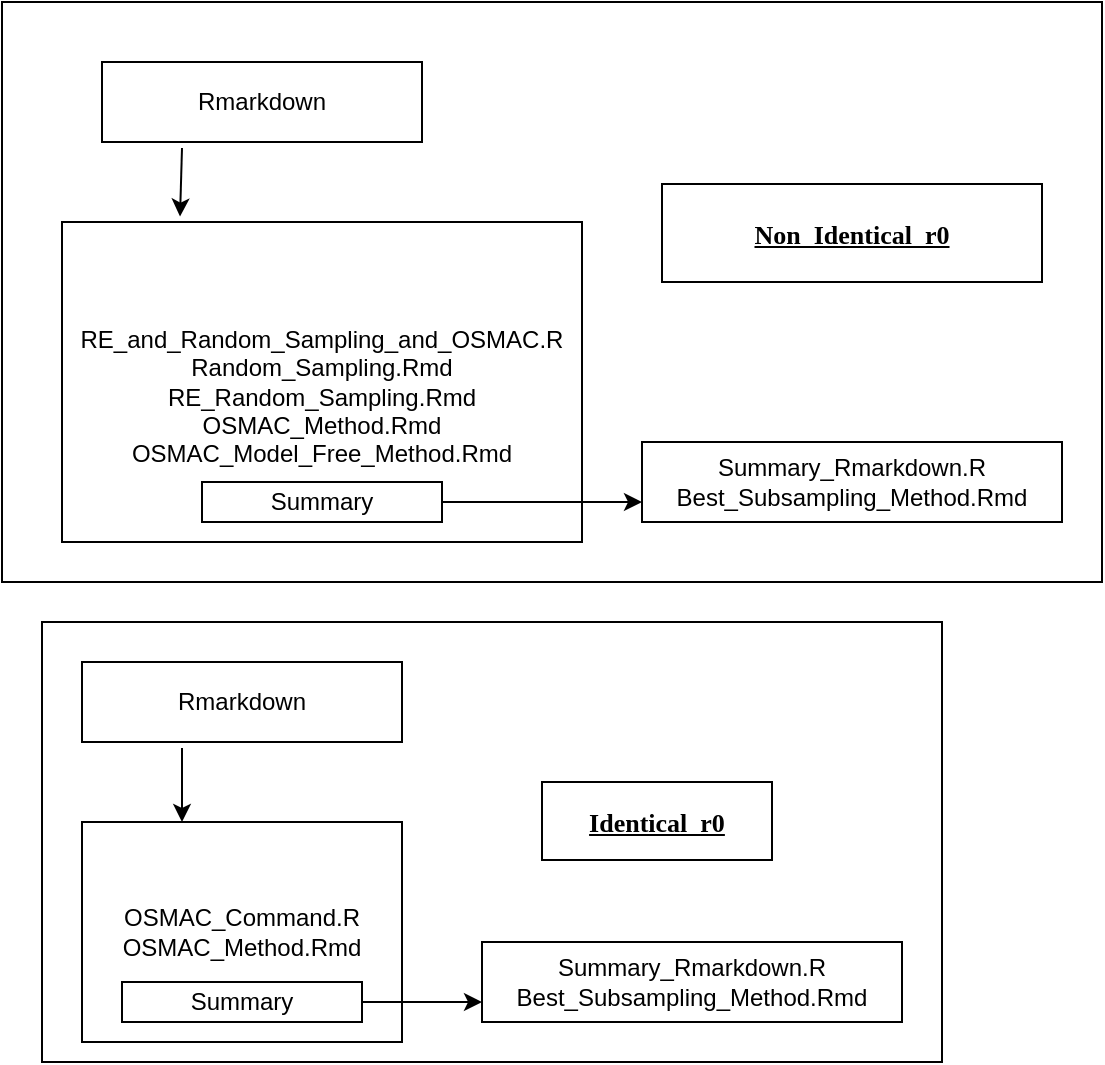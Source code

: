 <mxfile version="21.0.2" type="device"><diagram id="8vR417tkHnJh87FN72nS" name="Page-1"><mxGraphModel dx="1434" dy="696" grid="1" gridSize="10" guides="1" tooltips="1" connect="1" arrows="1" fold="1" page="1" pageScale="1" pageWidth="850" pageHeight="1400" math="0" shadow="0"><root><mxCell id="0"/><mxCell id="1" parent="0"/><mxCell id="Ro43C7Kya0B6kIFLH8Sn-13" value="" style="rounded=0;whiteSpace=wrap;html=1;fontFamily=Verdana;fontSize=13;fontColor=#000000;" parent="1" vertex="1"><mxGeometry x="90" y="1210" width="450" height="220" as="geometry"/></mxCell><mxCell id="Ro43C7Kya0B6kIFLH8Sn-12" value="" style="rounded=0;whiteSpace=wrap;html=1;fontFamily=Verdana;fontSize=13;fontColor=#000000;" parent="1" vertex="1"><mxGeometry x="70" y="900" width="550" height="290" as="geometry"/></mxCell><mxCell id="ocsSX62Ka2io_Oezb0eF-1" value="Rmarkdown" style="rounded=0;whiteSpace=wrap;html=1;" parent="1" vertex="1"><mxGeometry x="120" y="930" width="160" height="40" as="geometry"/></mxCell><mxCell id="ocsSX62Ka2io_Oezb0eF-4" value="&lt;br&gt;RE_and_Random_Sampling_and_OSMAC.R&lt;br&gt;Random_Sampling.Rmd&lt;br&gt;RE_Random_Sampling.Rmd&lt;br&gt;OSMAC_Method.Rmd&lt;br&gt;OSMAC_Model_Free_Method.Rmd" style="rounded=0;whiteSpace=wrap;html=1;" parent="1" vertex="1"><mxGeometry x="100" y="1010" width="260" height="160" as="geometry"/></mxCell><mxCell id="ocsSX62Ka2io_Oezb0eF-6" value="" style="endArrow=classic;html=1;entryX=0.227;entryY=-0.017;entryDx=0;entryDy=0;entryPerimeter=0;" parent="1" target="ocsSX62Ka2io_Oezb0eF-4" edge="1"><mxGeometry width="50" height="50" relative="1" as="geometry"><mxPoint x="160" y="973" as="sourcePoint"/><mxPoint x="160" y="1000" as="targetPoint"/></mxGeometry></mxCell><mxCell id="ocsSX62Ka2io_Oezb0eF-8" value="Summary" style="rounded=0;whiteSpace=wrap;html=1;" parent="1" vertex="1"><mxGeometry x="170" y="1140" width="120" height="20" as="geometry"/></mxCell><mxCell id="ocsSX62Ka2io_Oezb0eF-9" value="Summary_Rmarkdown.R&lt;br&gt;Best_Subsampling_Method.Rmd" style="rounded=0;whiteSpace=wrap;html=1;" parent="1" vertex="1"><mxGeometry x="390" y="1120" width="210" height="40" as="geometry"/></mxCell><mxCell id="ocsSX62Ka2io_Oezb0eF-11" value="" style="endArrow=classic;html=1;entryX=0;entryY=0.75;entryDx=0;entryDy=0;exitX=1;exitY=0.5;exitDx=0;exitDy=0;" parent="1" source="ocsSX62Ka2io_Oezb0eF-8" target="ocsSX62Ka2io_Oezb0eF-9" edge="1"><mxGeometry width="50" height="50" relative="1" as="geometry"><mxPoint x="290" y="1139.5" as="sourcePoint"/><mxPoint x="330" y="1139.5" as="targetPoint"/></mxGeometry></mxCell><mxCell id="Ro43C7Kya0B6kIFLH8Sn-1" value="&lt;b&gt;&lt;u&gt;Non_Identical_r0&lt;/u&gt;&lt;/b&gt;" style="rounded=0;whiteSpace=wrap;html=1;fontFamily=Verdana;fontSize=13;fontColor=#000000;" parent="1" vertex="1"><mxGeometry x="400" y="991" width="190" height="49" as="geometry"/></mxCell><mxCell id="Ro43C7Kya0B6kIFLH8Sn-2" value="Rmarkdown" style="rounded=0;whiteSpace=wrap;html=1;" parent="1" vertex="1"><mxGeometry x="110" y="1230" width="160" height="40" as="geometry"/></mxCell><mxCell id="Ro43C7Kya0B6kIFLH8Sn-5" value="OSMAC_Command.R&lt;br&gt;OSMAC_Method.Rmd" style="rounded=0;whiteSpace=wrap;html=1;" parent="1" vertex="1"><mxGeometry x="110" y="1310" width="160" height="110" as="geometry"/></mxCell><mxCell id="Ro43C7Kya0B6kIFLH8Sn-6" value="" style="endArrow=classic;html=1;" parent="1" edge="1"><mxGeometry width="50" height="50" relative="1" as="geometry"><mxPoint x="160" y="1273" as="sourcePoint"/><mxPoint x="160" y="1310" as="targetPoint"/></mxGeometry></mxCell><mxCell id="Ro43C7Kya0B6kIFLH8Sn-7" value="Summary" style="rounded=0;whiteSpace=wrap;html=1;" parent="1" vertex="1"><mxGeometry x="130" y="1390" width="120" height="20" as="geometry"/></mxCell><mxCell id="Ro43C7Kya0B6kIFLH8Sn-8" value="Summary_Rmarkdown.R&lt;br&gt;Best_Subsampling_Method.Rmd" style="rounded=0;whiteSpace=wrap;html=1;" parent="1" vertex="1"><mxGeometry x="310" y="1370" width="210" height="40" as="geometry"/></mxCell><mxCell id="Ro43C7Kya0B6kIFLH8Sn-9" value="" style="endArrow=classic;html=1;exitX=1;exitY=0.5;exitDx=0;exitDy=0;entryX=0;entryY=0.75;entryDx=0;entryDy=0;" parent="1" source="Ro43C7Kya0B6kIFLH8Sn-7" target="Ro43C7Kya0B6kIFLH8Sn-8" edge="1"><mxGeometry width="50" height="50" relative="1" as="geometry"><mxPoint x="270" y="1420" as="sourcePoint"/><mxPoint x="310" y="1420" as="targetPoint"/></mxGeometry></mxCell><mxCell id="Ro43C7Kya0B6kIFLH8Sn-10" value="&lt;b&gt;&lt;u&gt;Identical_r0&lt;/u&gt;&lt;/b&gt;" style="rounded=0;whiteSpace=wrap;html=1;fontFamily=Verdana;fontSize=13;fontColor=#000000;" parent="1" vertex="1"><mxGeometry x="340" y="1290" width="115" height="39" as="geometry"/></mxCell></root></mxGraphModel></diagram></mxfile>